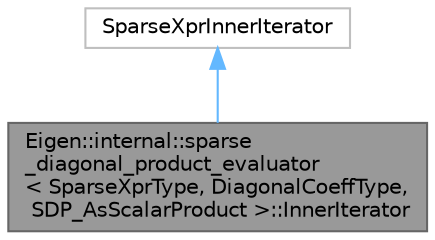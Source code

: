 digraph "Eigen::internal::sparse_diagonal_product_evaluator&lt; SparseXprType, DiagonalCoeffType, SDP_AsScalarProduct &gt;::InnerIterator"
{
 // LATEX_PDF_SIZE
  bgcolor="transparent";
  edge [fontname=Helvetica,fontsize=10,labelfontname=Helvetica,labelfontsize=10];
  node [fontname=Helvetica,fontsize=10,shape=box,height=0.2,width=0.4];
  Node1 [id="Node000001",label="Eigen::internal::sparse\l_diagonal_product_evaluator\l\< SparseXprType, DiagonalCoeffType,\l SDP_AsScalarProduct \>::InnerIterator",height=0.2,width=0.4,color="gray40", fillcolor="grey60", style="filled", fontcolor="black",tooltip=" "];
  Node2 -> Node1 [id="edge2_Node000001_Node000002",dir="back",color="steelblue1",style="solid",tooltip=" "];
  Node2 [id="Node000002",label="SparseXprInnerIterator",height=0.2,width=0.4,color="grey75", fillcolor="white", style="filled",tooltip=" "];
}
